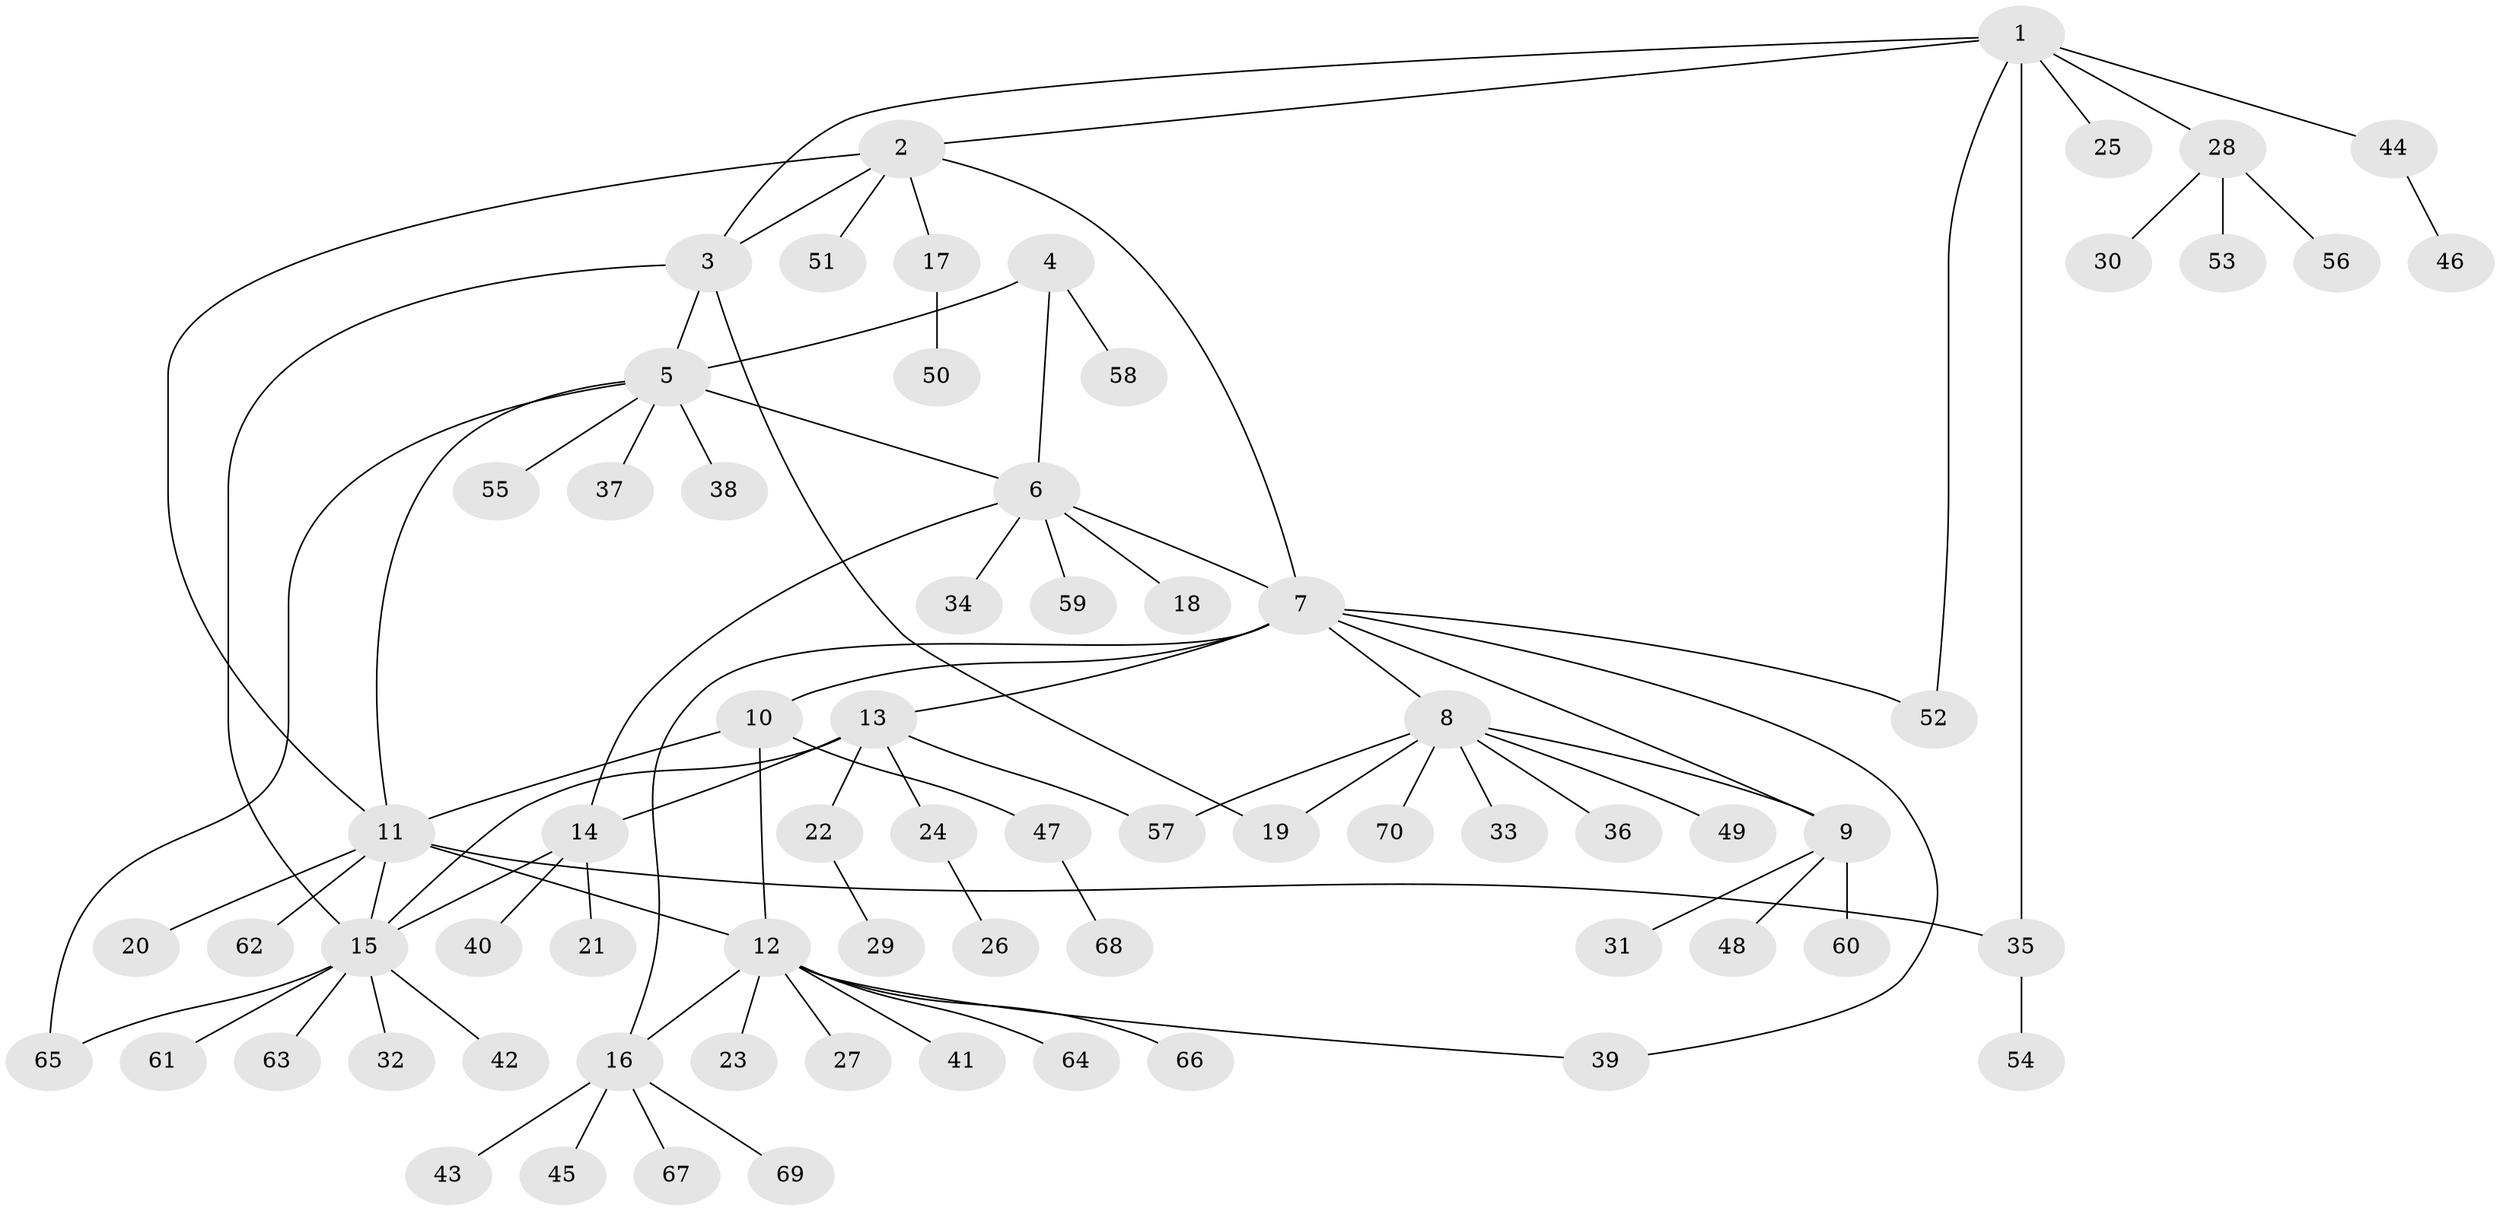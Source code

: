 // Generated by graph-tools (version 1.1) at 2025/11/02/27/25 16:11:32]
// undirected, 70 vertices, 87 edges
graph export_dot {
graph [start="1"]
  node [color=gray90,style=filled];
  1;
  2;
  3;
  4;
  5;
  6;
  7;
  8;
  9;
  10;
  11;
  12;
  13;
  14;
  15;
  16;
  17;
  18;
  19;
  20;
  21;
  22;
  23;
  24;
  25;
  26;
  27;
  28;
  29;
  30;
  31;
  32;
  33;
  34;
  35;
  36;
  37;
  38;
  39;
  40;
  41;
  42;
  43;
  44;
  45;
  46;
  47;
  48;
  49;
  50;
  51;
  52;
  53;
  54;
  55;
  56;
  57;
  58;
  59;
  60;
  61;
  62;
  63;
  64;
  65;
  66;
  67;
  68;
  69;
  70;
  1 -- 2;
  1 -- 3;
  1 -- 25;
  1 -- 28;
  1 -- 35;
  1 -- 44;
  1 -- 52;
  2 -- 3;
  2 -- 7;
  2 -- 11;
  2 -- 17;
  2 -- 51;
  3 -- 5;
  3 -- 15;
  3 -- 19;
  4 -- 5;
  4 -- 6;
  4 -- 58;
  5 -- 6;
  5 -- 11;
  5 -- 37;
  5 -- 38;
  5 -- 55;
  5 -- 65;
  6 -- 7;
  6 -- 14;
  6 -- 18;
  6 -- 34;
  6 -- 59;
  7 -- 8;
  7 -- 9;
  7 -- 10;
  7 -- 13;
  7 -- 16;
  7 -- 39;
  7 -- 52;
  8 -- 9;
  8 -- 19;
  8 -- 33;
  8 -- 36;
  8 -- 49;
  8 -- 57;
  8 -- 70;
  9 -- 31;
  9 -- 48;
  9 -- 60;
  10 -- 11;
  10 -- 12;
  10 -- 47;
  11 -- 12;
  11 -- 15;
  11 -- 20;
  11 -- 35;
  11 -- 62;
  12 -- 16;
  12 -- 23;
  12 -- 27;
  12 -- 39;
  12 -- 41;
  12 -- 64;
  12 -- 66;
  13 -- 14;
  13 -- 15;
  13 -- 22;
  13 -- 24;
  13 -- 57;
  14 -- 15;
  14 -- 21;
  14 -- 40;
  15 -- 32;
  15 -- 42;
  15 -- 61;
  15 -- 63;
  15 -- 65;
  16 -- 43;
  16 -- 45;
  16 -- 67;
  16 -- 69;
  17 -- 50;
  22 -- 29;
  24 -- 26;
  28 -- 30;
  28 -- 53;
  28 -- 56;
  35 -- 54;
  44 -- 46;
  47 -- 68;
}

